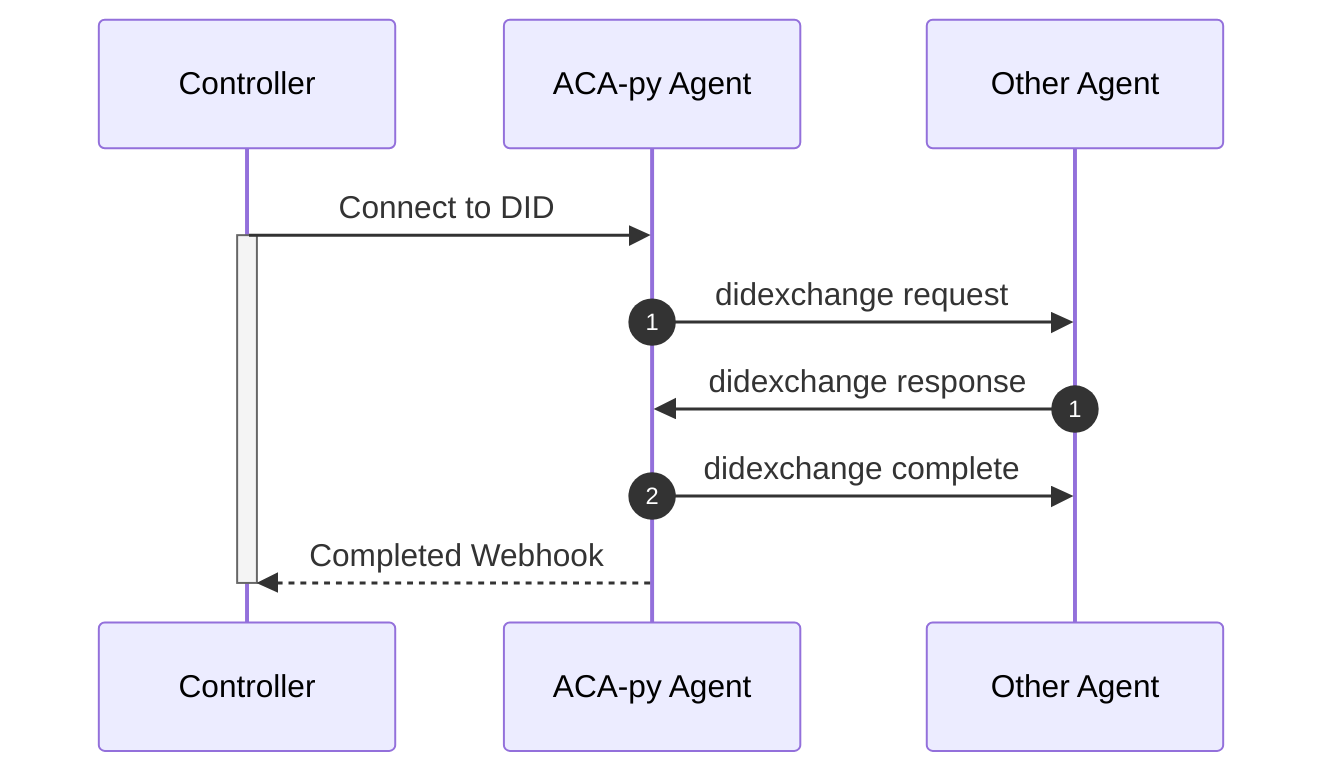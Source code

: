 sequenceDiagram
    participant controller as Controller
    participant alice as ACA-py Agent
    participant bob as Other Agent
%%    participant indy as Indy Node
    
    controller->>alice: Connect to DID
    activate controller
    
%%    opt diddoc not cached
%%        alice->>indy: retrieve did document
%%        indy-->>alice: 
%%    end

    autonumber 1
    alice->>bob: didexchange request
    autonumber 1
    bob->>alice: didexchange response
    alice->>bob: didexchange complete
    autonumber off
    
    alice-->>controller: Completed Webhook
    deactivate controller